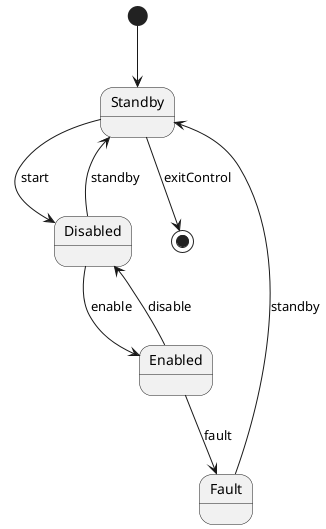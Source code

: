 @startuml
[*] --> Standby
Standby --> Disabled : start
Disabled --> Enabled : enable
Enabled --> Fault : fault
Fault --> Standby : standby
Enabled --> Disabled : disable
Disabled --> Standby : standby
Standby --> [*] : exitControl
@enduml